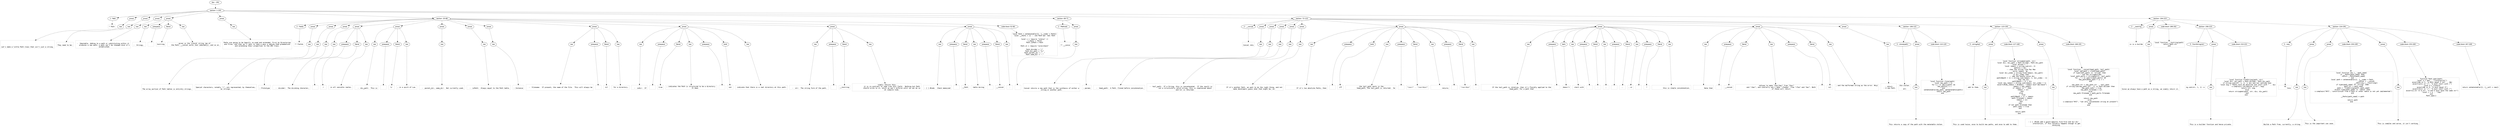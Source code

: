 digraph lpegNode {

node [fontname=Helvetica]
edge [style=dashed]

doc_0 [label="doc - 291"]


doc_0 -> { section_1}
{rank=same; section_1}

section_1 [label="section: 1-193"]


// END RANK doc_0

section_1 -> { header_2 prose_3 prose_4 prose_5 prose_6 prose_7 section_8 section_9 section_10 section_11}
{rank=same; header_2 prose_3 prose_4 prose_5 prose_6 prose_7 section_8 section_9 section_10 section_11}

header_2 [label="1 : Path"]

prose_3 [label="prose"]

prose_4 [label="prose"]

prose_5 [label="prose"]

prose_6 [label="prose"]

prose_7 [label="prose"]

section_8 [label="section: 20-68"]

section_9 [label="section: 69-71"]

section_10 [label="section: 72-122"]

section_11 [label="section: 194-223"]


// END RANK section_1

header_2 -> leaf_12
leaf_12  [color=Gray,shape=rectangle,fontname=Inconsolata,label="* Path"]
// END RANK header_2

prose_3 -> { raw_13}
{rank=same; raw_13}

raw_13 [label="raw"]


// END RANK prose_3

raw_13 -> leaf_14
leaf_14  [color=Gray,shape=rectangle,fontname=Inconsolata,label="


Let's make a little Path class that isn't just a string.
"]
// END RANK raw_13

prose_4 -> { raw_15}
{rank=same; raw_15}

raw_15 [label="raw"]


// END RANK prose_4

raw_15 -> leaf_16
leaf_16  [color=Gray,shape=rectangle,fontname=Inconsolata,label="
They need to be:
"]
// END RANK raw_15

prose_5 -> { raw_17}
{rank=same; raw_17}

raw_17 [label="raw"]


// END RANK prose_5

raw_17 -> leaf_18
leaf_18  [color=Gray,shape=rectangle,fontname=Inconsolata,label="
-  Immutable. Adding to a path or substituting within it
   produces a new path; a path can't be changed once it's
   established.
"]
// END RANK raw_17

prose_6 -> { raw_19 prespace_20 literal_21 raw_22}
{rank=same; raw_19 prespace_20 literal_21 raw_22}

raw_19 [label="raw"]

prespace_20 [label="prespace"]

literal_21 [label="literal"]

raw_22 [label="raw"]


// END RANK prose_6

raw_19 -> leaf_23
leaf_23  [color=Gray,shape=rectangle,fontname=Inconsolata,label="
-  Stringy. "]
// END RANK raw_19

prespace_20 -> leaf_24
leaf_24  [color=Gray,shape=rectangle,fontname=Inconsolata,label=" "]
// END RANK prespace_20

literal_21 -> leaf_25
leaf_25  [color=Gray,shape=rectangle,fontname=Inconsolata,label="tostring"]
// END RANK literal_21

raw_22 -> leaf_26
leaf_26  [color=Gray,shape=rectangle,fontname=Inconsolata,label=" gives us the literal string rep of
   the Path, __concat works (but immutably), and so on.
"]
// END RANK raw_22

prose_7 -> { raw_27}
{rank=same; raw_27}

raw_27 [label="raw"]


// END RANK prose_7

raw_27 -> leaf_28
leaf_28  [color=Gray,shape=rectangle,fontname=Inconsolata,label="
Paths are going to be heavily re-used and extended, first by Directories
and Files, and then we'll want to take a pass a making them grammatical
and extending their properties to the URI class.

"]
// END RANK raw_27

section_8 -> { header_29 prose_30 prose_31 prose_32 prose_33 prose_34 prose_35 prose_36 prose_37 prose_38 prose_39 prose_40 prose_41 codeblock_42}
{rank=same; header_29 prose_30 prose_31 prose_32 prose_33 prose_34 prose_35 prose_36 prose_37 prose_38 prose_39 prose_40 prose_41 codeblock_42}

header_29 [label="2 : Fields"]

prose_30 [label="prose"]

prose_31 [label="prose"]

prose_32 [label="prose"]

prose_33 [label="prose"]

prose_34 [label="prose"]

prose_35 [label="prose"]

prose_36 [label="prose"]

prose_37 [label="prose"]

prose_38 [label="prose"]

prose_39 [label="prose"]

prose_40 [label="prose"]

prose_41 [label="prose"]

codeblock_42 [label="code block 52-66"]


// END RANK section_8

header_29 -> leaf_43
leaf_43  [color=Gray,shape=rectangle,fontname=Inconsolata,label="** Fields"]
// END RANK header_29

prose_30 -> { raw_44}
{rank=same; raw_44}

raw_44 [label="raw"]


// END RANK prose_30

raw_44 -> leaf_45
leaf_45  [color=Gray,shape=rectangle,fontname=Inconsolata,label="

The array portion of Path tables is entirely strings.
"]
// END RANK raw_44

prose_31 -> { raw_46}
{rank=same; raw_46}

raw_46 [label="raw"]


// END RANK prose_31

raw_46 -> leaf_47
leaf_47  [color=Gray,shape=rectangle,fontname=Inconsolata,label="
Special characters, notably \"/\", are represented, by themselves,
as strings.
"]
// END RANK raw_46

prose_32 -> { raw_48}
{rank=same; raw_48}

raw_48 [label="raw"]


// END RANK prose_32

raw_48 -> leaf_49
leaf_49  [color=Gray,shape=rectangle,fontname=Inconsolata,label="
- Prototype
"]
// END RANK raw_48

prose_33 -> { raw_50 prespace_51 literal_52 raw_53}
{rank=same; raw_50 prespace_51 literal_52 raw_53}

raw_50 [label="raw"]

prespace_51 [label="prespace"]

literal_52 [label="literal"]

raw_53 [label="raw"]


// END RANK prose_33

raw_50 -> leaf_54
leaf_54  [color=Gray,shape=rectangle,fontname=Inconsolata,label="
  -  divider:  The dividing character,"]
// END RANK raw_50

prespace_51 -> leaf_55
leaf_55  [color=Gray,shape=rectangle,fontname=Inconsolata,label=" "]
// END RANK prespace_51

literal_52 -> leaf_56
leaf_56  [color=Gray,shape=rectangle,fontname=Inconsolata,label="/"]
// END RANK literal_52

raw_53 -> leaf_57
leaf_57  [color=Gray,shape=rectangle,fontname=Inconsolata,label=" in all sensible realms.
"]
// END RANK raw_53

prose_34 -> { raw_58 prespace_59 literal_60 raw_61}
{rank=same; raw_58 prespace_59 literal_60 raw_61}

raw_58 [label="raw"]

prespace_59 [label="prespace"]

literal_60 [label="literal"]

raw_61 [label="raw"]


// END RANK prose_34

raw_58 -> leaf_62
leaf_62  [color=Gray,shape=rectangle,fontname=Inconsolata,label="
  -  div_patt:  This is"]
// END RANK raw_58

prespace_59 -> leaf_63
leaf_63  [color=Gray,shape=rectangle,fontname=Inconsolata,label=" "]
// END RANK prespace_59

literal_60 -> leaf_64
leaf_64  [color=Gray,shape=rectangle,fontname=Inconsolata,label="%/"]
// END RANK literal_60

raw_61 -> leaf_65
leaf_65  [color=Gray,shape=rectangle,fontname=Inconsolata,label=", in a quirk of Lua.
"]
// END RANK raw_61

prose_35 -> { raw_66}
{rank=same; raw_66}

raw_66 [label="raw"]


// END RANK prose_35

raw_66 -> leaf_67
leaf_67  [color=Gray,shape=rectangle,fontname=Inconsolata,label="
  -  parent_dir, same_dir:  Not currently used.
"]
// END RANK raw_66

prose_36 -> { raw_68}
{rank=same; raw_68}

raw_68 [label="raw"]


// END RANK prose_36

raw_68 -> leaf_69
leaf_69  [color=Gray,shape=rectangle,fontname=Inconsolata,label="
  -  isPath:  Always equal to the Path table.
"]
// END RANK raw_68

prose_37 -> { raw_70}
{rank=same; raw_70}

raw_70 [label="raw"]


// END RANK prose_37

raw_70 -> leaf_71
leaf_71  [color=Gray,shape=rectangle,fontname=Inconsolata,label="
- Instance
"]
// END RANK raw_70

prose_38 -> { raw_72 prespace_73 literal_74 raw_75}
{rank=same; raw_72 prespace_73 literal_74 raw_75}

raw_72 [label="raw"]

prespace_73 [label="prespace"]

literal_74 [label="literal"]

raw_75 [label="raw"]


// END RANK prose_38

raw_72 -> leaf_76
leaf_76  [color=Gray,shape=rectangle,fontname=Inconsolata,label="
  -  filename:  If present, the name of the file.  This will always be
               "]
// END RANK raw_72

prespace_73 -> leaf_77
leaf_77  [color=Gray,shape=rectangle,fontname=Inconsolata,label=" "]
// END RANK prespace_73

literal_74 -> leaf_78
leaf_78  [color=Gray,shape=rectangle,fontname=Inconsolata,label="nil"]
// END RANK literal_74

raw_75 -> leaf_79
leaf_79  [color=Gray,shape=rectangle,fontname=Inconsolata,label=" for a directory.
"]
// END RANK raw_75

prose_39 -> { raw_80 prespace_81 literal_82 raw_83 prespace_84 bold_85 raw_86}
{rank=same; raw_80 prespace_81 literal_82 raw_83 prespace_84 bold_85 raw_86}

raw_80 [label="raw"]

prespace_81 [label="prespace"]

literal_82 [label="literal"]

raw_83 [label="raw"]

prespace_84 [label="prespace"]

bold_85 [label="bold"]

raw_86 [label="raw"]


// END RANK prose_39

raw_80 -> leaf_87
leaf_87  [color=Gray,shape=rectangle,fontname=Inconsolata,label="
  -  isDir:  If"]
// END RANK raw_80

prespace_81 -> leaf_88
leaf_88  [color=Gray,shape=rectangle,fontname=Inconsolata,label=" "]
// END RANK prespace_81

literal_82 -> leaf_89
leaf_89  [color=Gray,shape=rectangle,fontname=Inconsolata,label="true"]
// END RANK literal_82

raw_83 -> leaf_90
leaf_90  [color=Gray,shape=rectangle,fontname=Inconsolata,label=", indicates the Path is structured to be a directory.
        It does"]
// END RANK raw_83

prespace_84 -> leaf_91
leaf_91  [color=Gray,shape=rectangle,fontname=Inconsolata,label=" "]
// END RANK prespace_84

bold_85 -> leaf_92
leaf_92  [color=Gray,shape=rectangle,fontname=Inconsolata,label="not"]
// END RANK bold_85

raw_86 -> leaf_93
leaf_93  [color=Gray,shape=rectangle,fontname=Inconsolata,label=" indicate that there is a real directory at this path.
"]
// END RANK raw_86

prose_40 -> { raw_94 prespace_95 literal_96 raw_97}
{rank=same; raw_94 prespace_95 literal_96 raw_97}

raw_94 [label="raw"]

prespace_95 [label="prespace"]

literal_96 [label="literal"]

raw_97 [label="raw"]


// END RANK prose_40

raw_94 -> leaf_98
leaf_98  [color=Gray,shape=rectangle,fontname=Inconsolata,label="
  -  str:  The string form of the path. "]
// END RANK raw_94

prespace_95 -> leaf_99
leaf_99  [color=Gray,shape=rectangle,fontname=Inconsolata,label=" "]
// END RANK prespace_95

literal_96 -> leaf_100
leaf_100  [color=Gray,shape=rectangle,fontname=Inconsolata,label="__tostring"]
// END RANK literal_96

raw_97 -> leaf_101
leaf_101  [color=Gray,shape=rectangle,fontname=Inconsolata,label=" simply returns this,
           it is in-contract to read from this field.  Nothing but Path
           should write to it, which we won't enforce until we can do so
           at compile time.
"]
// END RANK raw_97

prose_41 -> { raw_102 prespace_103 literal_104 raw_105 prespace_106 literal_107 raw_108}
{rank=same; raw_102 prespace_103 literal_104 raw_105 prespace_106 literal_107 raw_108}

raw_102 [label="raw"]

prespace_103 [label="prespace"]

literal_104 [label="literal"]

raw_105 [label="raw"]

prespace_106 [label="prespace"]

literal_107 [label="literal"]

raw_108 [label="raw"]


// END RANK prose_41

raw_102 -> leaf_109
leaf_109  [color=Gray,shape=rectangle,fontname=Inconsolata,label="
- [ ] #todo   Check memoized"]
// END RANK raw_102

prespace_103 -> leaf_110
leaf_110  [color=Gray,shape=rectangle,fontname=Inconsolata,label=" "]
// END RANK prespace_103

literal_104 -> leaf_111
leaf_111  [color=Gray,shape=rectangle,fontname=Inconsolata,label="__Path"]
// END RANK literal_104

raw_105 -> leaf_112
leaf_112  [color=Gray,shape=rectangle,fontname=Inconsolata,label=" table during"]
// END RANK raw_105

prespace_106 -> leaf_113
leaf_113  [color=Gray,shape=rectangle,fontname=Inconsolata,label=" "]
// END RANK prespace_106

literal_107 -> leaf_114
leaf_114  [color=Gray,shape=rectangle,fontname=Inconsolata,label="__concat"]
// END RANK literal_107

raw_108 -> leaf_115
leaf_115  [color=Gray,shape=rectangle,fontname=Inconsolata,label=".
"]
// END RANK raw_108

codeblock_42 -> leaf_116
leaf_116  [color=Gray,shape=rectangle,fontname=Inconsolata,label="local Path = setmetatable({}, {__index = Path})
local __Paths = {} -- one Path per real Path

local s = require \"status\" ()
s.angry = false
Path.isPath = Path

Path.it = require \"core/check\"

Path.divider = \"/\"
Path.div_patt = \"%/\"
Path.parent_dir = \"..\"
Path.same_dir = \".\""]
// END RANK codeblock_42

section_9 -> { header_117 prose_118}
{rank=same; header_117 prose_118}

header_117 [label="2 : Methods"]

prose_118 [label="prose"]


// END RANK section_9

header_117 -> leaf_119
leaf_119  [color=Gray,shape=rectangle,fontname=Inconsolata,label="
** __conca"]
// END RANK header_117

prose_118 -> { raw_120}
{rank=same; raw_120}

raw_120 [label="raw"]


// END RANK prose_118

raw_120 -> leaf_121
leaf_121  [color=Gray,shape=rectangle,fontname=Inconsolata,label="

"]
// END RANK raw_120

section_10 -> { header_122 prose_123 prose_124 prose_125 prose_126 prose_127 prose_128 prose_129 prose_130 prose_131 section_132 section_133}
{rank=same; header_122 prose_123 prose_124 prose_125 prose_126 prose_127 prose_128 prose_129 prose_130 prose_131 section_132 section_133}

header_122 [label="2 : __concat"]

prose_123 [label="prose"]

prose_124 [label="prose"]

prose_125 [label="prose"]

prose_126 [label="prose"]

prose_127 [label="prose"]

prose_128 [label="prose"]

prose_129 [label="prose"]

prose_130 [label="prose"]

prose_131 [label="prose"]

section_132 [label="section: 106-122"]

section_133 [label="section: 123-193"]


// END RANK section_10

header_122 -> leaf_134
leaf_134  [color=Gray,shape=rectangle,fontname=Inconsolata,label="
Concat retu"]
// END RANK header_122

prose_123 -> { raw_135}
{rank=same; raw_135}

raw_135 [label="raw"]


// END RANK prose_123

raw_135 -> leaf_136
leaf_136  [color=Gray,shape=rectangle,fontname=Inconsolata,label="

Concat returns a new path that is the synthesis of either a
string or another path.
"]
// END RANK raw_135

prose_124 -> { raw_137}
{rank=same; raw_137}

raw_137 [label="raw"]


// END RANK prose_124

raw_137 -> leaf_138
leaf_138  [color=Gray,shape=rectangle,fontname=Inconsolata,label="
- params
"]
// END RANK raw_137

prose_125 -> { raw_139}
{rank=same; raw_139}

raw_139 [label="raw"]


// END RANK prose_125

raw_139 -> leaf_140
leaf_140  [color=Gray,shape=rectangle,fontname=Inconsolata,label="
  -  head_path:  A Path. Cloned before concatenation.
"]
// END RANK raw_139

prose_126 -> { raw_141}
{rank=same; raw_141}

raw_141 [label="raw"]


// END RANK prose_126

raw_141 -> leaf_142
leaf_142  [color=Gray,shape=rectangle,fontname=Inconsolata,label="
  -  tail_path:  If a String, this is concatenated.  If the result is
           not a structurally valid string, this is complained about
           and nil is returned.
"]
// END RANK raw_141

prose_127 -> { raw_143}
{rank=same; raw_143}

raw_143 [label="raw"]


// END RANK prose_127

raw_143 -> leaf_144
leaf_144  [color=Gray,shape=rectangle,fontname=Inconsolata,label="
           If it's another Path, we want to do the right thing, and not
           make developers guess what that might be, so:
"]
// END RANK raw_143

prose_128 -> { raw_145 prespace_146 bold_147 raw_148 prespace_149 literal_150 raw_151 prespace_152 literal_153 raw_154}
{rank=same; raw_145 prespace_146 bold_147 raw_148 prespace_149 literal_150 raw_151 prespace_152 literal_153 raw_154}

raw_145 [label="raw"]

prespace_146 [label="prespace"]

bold_147 [label="bold"]

raw_148 [label="raw"]

prespace_149 [label="prespace"]

literal_150 [label="literal"]

raw_151 [label="raw"]

prespace_152 [label="prespace"]

literal_153 [label="literal"]

raw_154 [label="raw"]


// END RANK prose_128

raw_145 -> leaf_155
leaf_155  [color=Gray,shape=rectangle,fontname=Inconsolata,label="
           If it's two absolute Paths, then"]
// END RANK raw_145

prespace_146 -> leaf_156
leaf_156  [color=Gray,shape=rectangle,fontname=Inconsolata,label=" "]
// END RANK prespace_146

bold_147 -> leaf_157
leaf_157  [color=Gray,shape=rectangle,fontname=Inconsolata,label="iff"]
// END RANK bold_147

raw_148 -> leaf_158
leaf_158  [color=Gray,shape=rectangle,fontname=Inconsolata,label=" the tail_path nests in the
           head_path, the tail_path is returned.  So"]
// END RANK raw_148

prespace_149 -> leaf_159
leaf_159  [color=Gray,shape=rectangle,fontname=Inconsolata,label=" "]
// END RANK prespace_149

literal_150 -> leaf_160
leaf_160  [color=Gray,shape=rectangle,fontname=Inconsolata,label="\"/usr/\" .. \"/usr/bin/\""]
// END RANK literal_150

raw_151 -> leaf_161
leaf_161  [color=Gray,shape=rectangle,fontname=Inconsolata,label="
           returns"]
// END RANK raw_151

prespace_152 -> leaf_162
leaf_162  [color=Gray,shape=rectangle,fontname=Inconsolata,label=" "]
// END RANK prespace_152

literal_153 -> leaf_163
leaf_163  [color=Gray,shape=rectangle,fontname=Inconsolata,label="\"/usr/bin\""]
// END RANK literal_153

raw_154 -> leaf_164
leaf_164  [color=Gray,shape=rectangle,fontname=Inconsolata,label=".
"]
// END RANK raw_154

prose_129 -> { raw_165 prespace_166 italic_167 raw_168 prespace_169 literal_170 raw_171 prespace_172 literal_173 raw_174 prespace_175 literal_176 raw_177}
{rank=same; raw_165 prespace_166 italic_167 raw_168 prespace_169 literal_170 raw_171 prespace_172 literal_173 raw_174 prespace_175 literal_176 raw_177}

raw_165 [label="raw"]

prespace_166 [label="prespace"]

italic_167 [label="italic"]

raw_168 [label="raw"]

prespace_169 [label="prespace"]

literal_170 [label="literal"]

raw_171 [label="raw"]

prespace_172 [label="prespace"]

literal_173 [label="literal"]

raw_174 [label="raw"]

prespace_175 [label="prespace"]

literal_176 [label="literal"]

raw_177 [label="raw"]


// END RANK prose_129

raw_165 -> leaf_178
leaf_178  [color=Gray,shape=rectangle,fontname=Inconsolata,label="
           If the tail_path is relative, then it's flexibly applied to the
           head_path. For a path that"]
// END RANK raw_165

prespace_166 -> leaf_179
leaf_179  [color=Gray,shape=rectangle,fontname=Inconsolata,label=" "]
// END RANK prespace_166

italic_167 -> leaf_180
leaf_180  [color=Gray,shape=rectangle,fontname=Inconsolata,label="doesn't"]
// END RANK italic_167

raw_168 -> leaf_181
leaf_181  [color=Gray,shape=rectangle,fontname=Inconsolata,label=" start with"]
// END RANK raw_168

prespace_169 -> leaf_182
leaf_182  [color=Gray,shape=rectangle,fontname=Inconsolata,label=" "]
// END RANK prespace_169

literal_170 -> leaf_183
leaf_183  [color=Gray,shape=rectangle,fontname=Inconsolata,label="."]
// END RANK literal_170

raw_171 -> leaf_184
leaf_184  [color=Gray,shape=rectangle,fontname=Inconsolata,label=","]
// END RANK raw_171

prespace_172 -> leaf_185
leaf_185  [color=Gray,shape=rectangle,fontname=Inconsolata,label=" "]
// END RANK prespace_172

literal_173 -> leaf_186
leaf_186  [color=Gray,shape=rectangle,fontname=Inconsolata,label=".."]
// END RANK literal_173

raw_174 -> leaf_187
leaf_187  [color=Gray,shape=rectangle,fontname=Inconsolata,label=", or"]
// END RANK raw_174

prespace_175 -> leaf_188
leaf_188  [color=Gray,shape=rectangle,fontname=Inconsolata,label=" "]
// END RANK prespace_175

literal_176 -> leaf_189
leaf_189  [color=Gray,shape=rectangle,fontname=Inconsolata,label="*"]
// END RANK literal_176

raw_177 -> leaf_190
leaf_190  [color=Gray,shape=rectangle,fontname=Inconsolata,label=",
           this is simple concatenation.
"]
// END RANK raw_177

prose_130 -> { raw_191 prespace_192 literal_193 raw_194 prespace_195 literal_196 raw_197}
{rank=same; raw_191 prespace_192 literal_193 raw_194 prespace_195 literal_196 raw_197}

raw_191 [label="raw"]

prespace_192 [label="prespace"]

literal_193 [label="literal"]

raw_194 [label="raw"]

prespace_195 [label="prespace"]

literal_196 [label="literal"]

raw_197 [label="raw"]


// END RANK prose_130

raw_191 -> leaf_198
leaf_198  [color=Gray,shape=rectangle,fontname=Inconsolata,label="
           Note that"]
// END RANK raw_191

prespace_192 -> leaf_199
leaf_199  [color=Gray,shape=rectangle,fontname=Inconsolata,label=" "]
// END RANK prespace_192

literal_193 -> leaf_200
leaf_200  [color=Gray,shape=rectangle,fontname=Inconsolata,label="__concat"]
// END RANK literal_193

raw_194 -> leaf_201
leaf_201  [color=Gray,shape=rectangle,fontname=Inconsolata,label=" refuses to make \"foo//bar\" from \"foo/\"
           and \"/bar\", and similarly won't make \"/foobar\" from \"/foo\" and \"bar\". Both
           of these will return"]
// END RANK raw_194

prespace_195 -> leaf_202
leaf_202  [color=Gray,shape=rectangle,fontname=Inconsolata,label=" "]
// END RANK prespace_195

literal_196 -> leaf_203
leaf_203  [color=Gray,shape=rectangle,fontname=Inconsolata,label="nil"]
// END RANK literal_196

raw_197 -> leaf_204
leaf_204  [color=Gray,shape=rectangle,fontname=Inconsolata,label=", and the malformed string as the error. #nyi


"]
// END RANK raw_197

prose_131 -> { raw_205}
{rank=same; raw_205}

raw_205 [label="raw"]


// END RANK prose_131

raw_205 -> leaf_206
leaf_206  [color=Gray,shape=rectangle,fontname=Inconsolata,label="
- return
  - A new Path.

"]
// END RANK raw_205

section_132 -> { header_207 prose_208 codeblock_209}
{rank=same; header_207 prose_208 codeblock_209}

header_207 [label="3 : clone(path)"]

prose_208 [label="prose"]

codeblock_209 [label="code block 110-120"]


// END RANK section_132

header_207 -> leaf_210
leaf_210  [color=Gray,shape=rectangle,fontname=Inconsolata,label="ble stolen.

#!l"]
// END RANK header_207

prose_208 -> { raw_211}
{rank=same; raw_211}

raw_211 [label="raw"]


// END RANK prose_208

raw_211 -> leaf_212
leaf_212  [color=Gray,shape=rectangle,fontname=Inconsolata,label="

This returns a copy of the path with the metatable stolen.
"]
// END RANK raw_211

codeblock_209 -> leaf_213
leaf_213  [color=Gray,shape=rectangle,fontname=Inconsolata,label="local function clone(path)
  local new_path = {}
  for k,v in pairs(path) do
    new_path[k] = v
  end
  setmetatable(new_path, getmetatable(path))
  return new_path
end
"]
// END RANK codeblock_209

section_133 -> { header_214 prose_215 codeblock_216 prose_217 codeblock_218}
{rank=same; header_214 prose_215 codeblock_216 prose_217 codeblock_218}

header_214 [label="3 : stringAwk"]

prose_215 [label="prose"]

codeblock_216 [label="code block 127-160"]

prose_217 [label="prose"]

codeblock_218 [label="code block 168-191"]


// END RANK section_133

header_214 -> leaf_219
leaf_219  [color=Gray,shape=rectangle,fontname=Inconsolata,label=" add to them."]
// END RANK header_214

prose_215 -> { raw_220}
{rank=same; raw_220}

raw_220 [label="raw"]


// END RANK prose_215

raw_220 -> leaf_221
leaf_221  [color=Gray,shape=rectangle,fontname=Inconsolata,label="

This is used twice, once to build new paths, and once to add to them.
"]
// END RANK raw_220

codeblock_216 -> leaf_222
leaf_222  [color=Gray,shape=rectangle,fontname=Inconsolata,label="local function stringAwk(path, str)
  local div, div_patt = Path.divider, Path.div_patt
  local phrase = \"\"
  local remain = string.sub(str, 2)
  path[1] = div
    -- chew the string like Pac Man
  while remain  do
    local dir_index = string.find(remain, div_patt)
    if dir_index then
      -- add the handle minus div
      path[#path + 1] = string.sub(remain, 1, dir_index - 1)
      -- then the div
      path[#path + 1] = div
      local new_remain = string.sub(remain, dir_index + 1)
      assert(#new_remain < #remain, \"remain must decrease\")
      remain = new_remain
      if remain == \"\" then
        remain = nil
      end
    else
      -- file
      path[#path + 1] = remain
      path.filename = remain
      remain = nil
    end
  end
  if not path.filename then
    path.isDir = true
  end

  return path
end"]
// END RANK codeblock_216

prose_217 -> { raw_223}
{rank=same; raw_223}

raw_223 [label="raw"]


// END RANK prose_217

raw_223 -> leaf_224
leaf_224  [color=Gray,shape=rectangle,fontname=Inconsolata,label="
- [ ]  #todo add a guard against file-file and dir-dir
       interaction, if this actually happens enough to get
       annoying.
"]
// END RANK raw_223

codeblock_218 -> leaf_225
leaf_225  [color=Gray,shape=rectangle,fontname=Inconsolata,label="local function __concat(head_path, tail_path)
  local new_path = clone(head_path)
  if type(tail_path) == 'string' then
    -- use the stringbuilder
    local path_parts = stringAwk({}, tail_path)
    for _, v in ipairs(path_parts) do
      new_path[#new_path + 1] = v
    end

    new_path.str = new_path.str .. tail_path
    if string.sub(new_path.str, -1) == Path.divider then
      new_path.isDir = true
      new_path.filename = nil
    else
      new_path.filename = path_parts.filename
    end

    return new_path
  else
    s:complain(\"NYI\", \"can only concatenate string at present\")
  end
end"]
// END RANK codeblock_218

section_11 -> { header_226 prose_227 codeblock_228 section_229 section_230}
{rank=same; header_226 prose_227 codeblock_228 section_229 section_230}

header_226 [label="2 : __tostring"]

prose_227 [label="prose"]

codeblock_228 [label="code block 198-202"]

section_229 [label="section: 206-223"]

section_230 [label="section: 224-291"]


// END RANK section_11

header_226 -> leaf_231
leaf_231  [color=Gray,shape=rectangle,fontname=Inconsolata,label="is is a builde"]
// END RANK header_226

prose_227 -> { raw_232}
{rank=same; raw_232}

raw_232 [label="raw"]


// END RANK prose_227

raw_232 -> leaf_233
leaf_233  [color=Gray,shape=rectangle,fontname=Inconsolata,label="

Since we always have a path as a string, we simply return it.
"]
// END RANK raw_232

codeblock_228 -> leaf_234
leaf_234  [color=Gray,shape=rectangle,fontname=Inconsolata,label="local function __tostring(path)
  return path.str
end"]
// END RANK codeblock_228

section_229 -> { header_235 prose_236 codeblock_237}
{rank=same; header_235 prose_236 codeblock_237}

header_235 [label="3 : fromString(str)"]

prose_236 [label="prose"]

codeblock_237 [label="code block 210-221"]


// END RANK section_229

header_235 -> leaf_238
leaf_238  [color=Gray,shape=rectangle,fontname=Inconsolata,label="ng.sub(str, 1, 1) ~="]
// END RANK header_235

prose_236 -> { raw_239}
{rank=same; raw_239}

raw_239 [label="raw"]


// END RANK prose_236

raw_239 -> leaf_240
leaf_240  [color=Gray,shape=rectangle,fontname=Inconsolata,label="

This is a builder function and hence private.
"]
// END RANK raw_239

codeblock_237 -> leaf_241
leaf_241  [color=Gray,shape=rectangle,fontname=Inconsolata,label="local function fromString(path, str)
  local div, div_patt = Path.divider, Path.div_patt
  if string.sub(str, 1, 1) ~= div and not catting then
    local msg = \"Paths must be absolute and start with \" .. div
    s:complain(\"validation error\", msg)
    return nil, msg
  else
    return stringAwk(path, str, div, div_patt)
  end
end"]
// END RANK codeblock_237

section_230 -> { header_242 prose_243 prose_244 codeblock_245 prose_246 codeblock_247 codeblock_248}
{rank=same; header_242 prose_243 prose_244 codeblock_245 prose_246 codeblock_247 codeblock_248}

header_242 [label="3 : new"]

prose_243 [label="prose"]

prose_244 [label="prose"]

codeblock_245 [label="code block 230-249"]

prose_246 [label="prose"]

codeblock_247 [label="code block 253-265"]

codeblock_248 [label="code block 267-269"]


// END RANK section_230

header_242 -> leaf_249
leaf_249  [color=Gray,shape=rectangle,fontname=Inconsolata,label="nd
	loca"]
// END RANK header_242

prose_243 -> { raw_250}
{rank=same; raw_250}

raw_250 [label="raw"]


// END RANK prose_243

raw_250 -> leaf_251
leaf_251  [color=Gray,shape=rectangle,fontname=Inconsolata,label="

Builds a Path from, currently, a string.
"]
// END RANK raw_250

prose_244 -> { raw_252}
{rank=same; raw_252}

raw_252 [label="raw"]


// END RANK prose_244

raw_252 -> leaf_253
leaf_253  [color=Gray,shape=rectangle,fontname=Inconsolata,label="
This is the important use case.
"]
// END RANK raw_252

codeblock_245 -> leaf_254
leaf_254  [color=Gray,shape=rectangle,fontname=Inconsolata,label="local function new (_, path_seed)
  if __Paths[path_seed] then
    return __Paths[path_seed]
  end
  local path = setmetatable({}, {__index = Path,
                               __concat = __concat,
                               __tostring = __tostring})
  if type(path_seed) == 'string' then
    path.str = path_seed
    path =  fromString(path, path_seed)
  elseif type(path_seed) == 'table' then
    s:complain(\"NYI\", 'construction from a Path or other table is not yet implemented')
  end

  __Paths[path_seed] = path

  return path
end"]
// END RANK codeblock_245

prose_246 -> { raw_255}
{rank=same; raw_255}

raw_255 [label="raw"]


// END RANK prose_246

raw_255 -> leaf_256
leaf_256  [color=Gray,shape=rectangle,fontname=Inconsolata,label="
This is complex and worse, it isn't working.
"]
// END RANK raw_255

codeblock_247 -> leaf_257
leaf_257  [color=Gray,shape=rectangle,fontname=Inconsolata,label="function Path.spec(path)
  local a = new(_, \"/core/build/\")
  assert(#a == 5, \"a must equal 5 not\" .. #a)
  assert(a[1] == \"/\", \"a must start with /\")
  local b = clone(a)
  assert(#b == 5, \"b must equal 5\")
  assert(b[1] == \"/\", \"b must start with /\")
  assert(a.str == b.str, \"a and b must have the same str\")
  local c = a .. \"/bar\"
end
Path.spec()"]
// END RANK codeblock_247

codeblock_248 -> leaf_258
leaf_258  [color=Gray,shape=rectangle,fontname=Inconsolata,label="return setmetatable({}, {__call = new})"]
// END RANK codeblock_248


}
